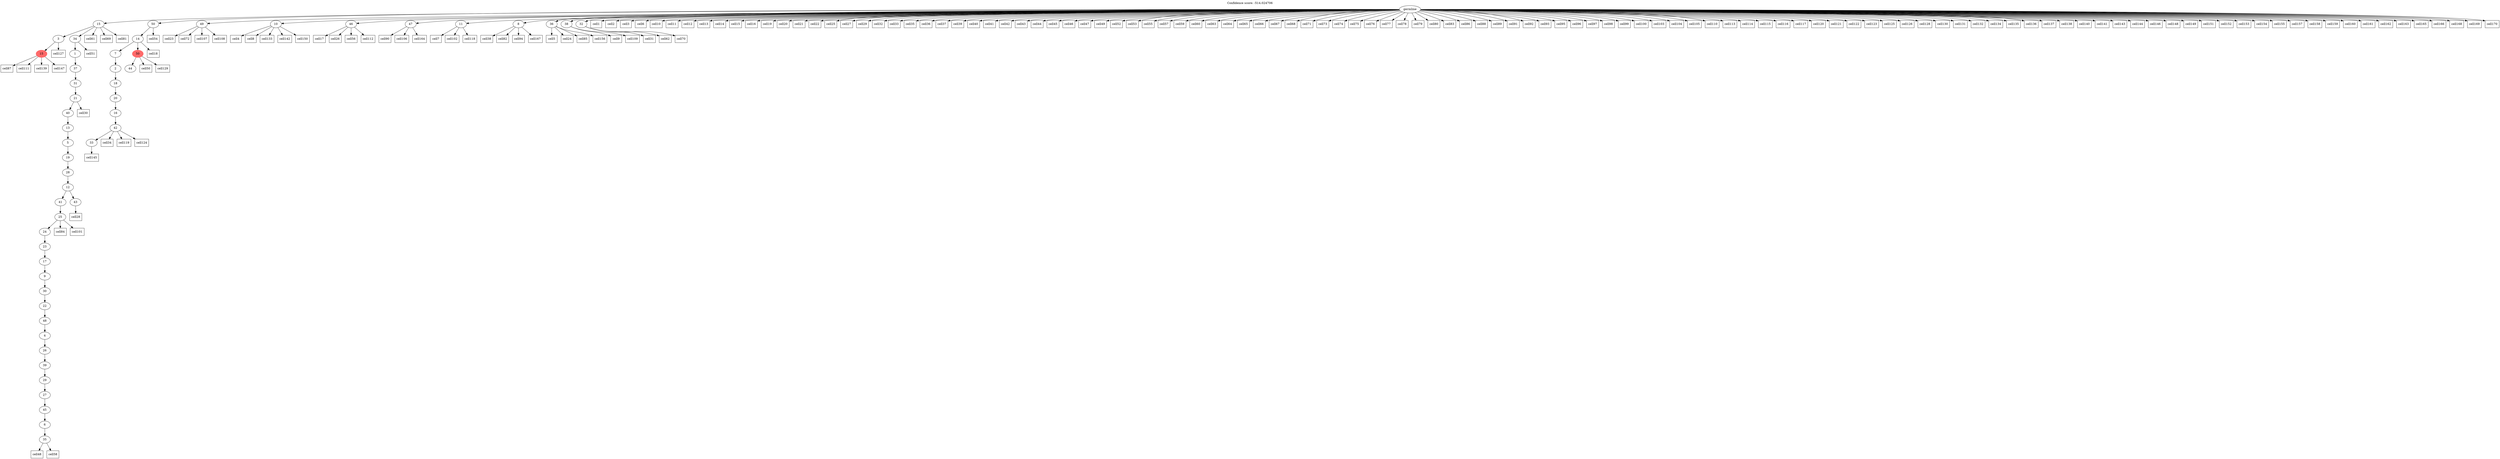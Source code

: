 digraph g {
	"46" -> "47";
	"47" [color=indianred1, style=filled, label="15"];
	"43" -> "44";
	"44" [label="35"];
	"42" -> "43";
	"43" [label="6"];
	"41" -> "42";
	"42" [label="45"];
	"40" -> "41";
	"41" [label="27"];
	"39" -> "40";
	"40" [label="29"];
	"38" -> "39";
	"39" [label="39"];
	"37" -> "38";
	"38" [label="26"];
	"36" -> "37";
	"37" [label="4"];
	"35" -> "36";
	"36" [label="48"];
	"34" -> "35";
	"35" [label="22"];
	"33" -> "34";
	"34" [label="30"];
	"32" -> "33";
	"33" [label="9"];
	"31" -> "32";
	"32" [label="17"];
	"30" -> "31";
	"31" [label="23"];
	"29" -> "30";
	"30" [label="24"];
	"28" -> "29";
	"29" [label="25"];
	"27" -> "28";
	"28" [label="41"];
	"27" -> "45";
	"45" [label="43"];
	"26" -> "27";
	"27" [label="12"];
	"25" -> "26";
	"26" [label="28"];
	"24" -> "25";
	"25" [label="19"];
	"23" -> "24";
	"24" [label="5"];
	"22" -> "23";
	"23" [label="13"];
	"21" -> "22";
	"22" [label="40"];
	"20" -> "21";
	"21" [label="21"];
	"19" -> "20";
	"20" [label="31"];
	"18" -> "19";
	"19" [label="37"];
	"17" -> "18";
	"18" [label="1"];
	"16" -> "17";
	"17" [label="34"];
	"16" -> "46";
	"46" [label="3"];
	"11" -> "12";
	"12" [label="33"];
	"10" -> "11";
	"11" [label="42"];
	"9" -> "10";
	"10" [label="16"];
	"8" -> "9";
	"9" [label="20"];
	"7" -> "8";
	"8" [label="18"];
	"6" -> "7";
	"7" [label="2"];
	"4" -> "5";
	"5" [label="44"];
	"3" -> "4";
	"4" [color=indianred1, style=filled, label="50"];
	"3" -> "6";
	"6" [label="7"];
	"2" -> "3";
	"3" [label="14"];
	"0" -> "1";
	"1" [label="49"];
	"0" -> "2";
	"2" [label="50"];
	"0" -> "13";
	"13" [label="10"];
	"0" -> "14";
	"14" [label="46"];
	"0" -> "15";
	"15" [label="47"];
	"0" -> "16";
	"16" [label="15"];
	"0" -> "48";
	"48" [label="11"];
	"0" -> "49";
	"49" [label="8"];
	"0" -> "50";
	"50" [label="36"];
	"0" -> "51";
	"51" [label="38"];
	"0" -> "52";
	"52" [label="32"];
	"0" [label="germline"];
	"0" -> "cell1";
	"cell1" [shape=box];
	"0" -> "cell2";
	"cell2" [shape=box];
	"0" -> "cell3";
	"cell3" [shape=box];
	"13" -> "cell4";
	"cell4" [shape=box];
	"50" -> "cell5";
	"cell5" [shape=box];
	"0" -> "cell6";
	"cell6" [shape=box];
	"48" -> "cell7";
	"cell7" [shape=box];
	"13" -> "cell8";
	"cell8" [shape=box];
	"51" -> "cell9";
	"cell9" [shape=box];
	"0" -> "cell10";
	"cell10" [shape=box];
	"0" -> "cell11";
	"cell11" [shape=box];
	"0" -> "cell12";
	"cell12" [shape=box];
	"0" -> "cell13";
	"cell13" [shape=box];
	"0" -> "cell14";
	"cell14" [shape=box];
	"0" -> "cell15";
	"cell15" [shape=box];
	"0" -> "cell16";
	"cell16" [shape=box];
	"14" -> "cell17";
	"cell17" [shape=box];
	"3" -> "cell18";
	"cell18" [shape=box];
	"0" -> "cell19";
	"cell19" [shape=box];
	"0" -> "cell20";
	"cell20" [shape=box];
	"0" -> "cell21";
	"cell21" [shape=box];
	"0" -> "cell22";
	"cell22" [shape=box];
	"1" -> "cell23";
	"cell23" [shape=box];
	"50" -> "cell24";
	"cell24" [shape=box];
	"0" -> "cell25";
	"cell25" [shape=box];
	"14" -> "cell26";
	"cell26" [shape=box];
	"0" -> "cell27";
	"cell27" [shape=box];
	"45" -> "cell28";
	"cell28" [shape=box];
	"0" -> "cell29";
	"cell29" [shape=box];
	"21" -> "cell30";
	"cell30" [shape=box];
	"52" -> "cell31";
	"cell31" [shape=box];
	"0" -> "cell32";
	"cell32" [shape=box];
	"0" -> "cell33";
	"cell33" [shape=box];
	"11" -> "cell34";
	"cell34" [shape=box];
	"0" -> "cell35";
	"cell35" [shape=box];
	"0" -> "cell36";
	"cell36" [shape=box];
	"0" -> "cell37";
	"cell37" [shape=box];
	"49" -> "cell38";
	"cell38" [shape=box];
	"0" -> "cell39";
	"cell39" [shape=box];
	"0" -> "cell40";
	"cell40" [shape=box];
	"0" -> "cell41";
	"cell41" [shape=box];
	"0" -> "cell42";
	"cell42" [shape=box];
	"0" -> "cell43";
	"cell43" [shape=box];
	"0" -> "cell44";
	"cell44" [shape=box];
	"0" -> "cell45";
	"cell45" [shape=box];
	"0" -> "cell46";
	"cell46" [shape=box];
	"0" -> "cell47";
	"cell47" [shape=box];
	"44" -> "cell48";
	"cell48" [shape=box];
	"0" -> "cell49";
	"cell49" [shape=box];
	"4" -> "cell50";
	"cell50" [shape=box];
	"17" -> "cell51";
	"cell51" [shape=box];
	"0" -> "cell52";
	"cell52" [shape=box];
	"0" -> "cell53";
	"cell53" [shape=box];
	"2" -> "cell54";
	"cell54" [shape=box];
	"0" -> "cell55";
	"cell55" [shape=box];
	"14" -> "cell56";
	"cell56" [shape=box];
	"0" -> "cell57";
	"cell57" [shape=box];
	"44" -> "cell58";
	"cell58" [shape=box];
	"0" -> "cell59";
	"cell59" [shape=box];
	"0" -> "cell60";
	"cell60" [shape=box];
	"16" -> "cell61";
	"cell61" [shape=box];
	"52" -> "cell62";
	"cell62" [shape=box];
	"0" -> "cell63";
	"cell63" [shape=box];
	"0" -> "cell64";
	"cell64" [shape=box];
	"0" -> "cell65";
	"cell65" [shape=box];
	"0" -> "cell66";
	"cell66" [shape=box];
	"0" -> "cell67";
	"cell67" [shape=box];
	"0" -> "cell68";
	"cell68" [shape=box];
	"16" -> "cell69";
	"cell69" [shape=box];
	"52" -> "cell70";
	"cell70" [shape=box];
	"0" -> "cell71";
	"cell71" [shape=box];
	"1" -> "cell72";
	"cell72" [shape=box];
	"0" -> "cell73";
	"cell73" [shape=box];
	"0" -> "cell74";
	"cell74" [shape=box];
	"0" -> "cell75";
	"cell75" [shape=box];
	"0" -> "cell76";
	"cell76" [shape=box];
	"0" -> "cell77";
	"cell77" [shape=box];
	"0" -> "cell78";
	"cell78" [shape=box];
	"0" -> "cell79";
	"cell79" [shape=box];
	"0" -> "cell80";
	"cell80" [shape=box];
	"16" -> "cell81";
	"cell81" [shape=box];
	"49" -> "cell82";
	"cell82" [shape=box];
	"0" -> "cell83";
	"cell83" [shape=box];
	"29" -> "cell84";
	"cell84" [shape=box];
	"50" -> "cell85";
	"cell85" [shape=box];
	"0" -> "cell86";
	"cell86" [shape=box];
	"47" -> "cell87";
	"cell87" [shape=box];
	"0" -> "cell88";
	"cell88" [shape=box];
	"0" -> "cell89";
	"cell89" [shape=box];
	"15" -> "cell90";
	"cell90" [shape=box];
	"0" -> "cell91";
	"cell91" [shape=box];
	"0" -> "cell92";
	"cell92" [shape=box];
	"0" -> "cell93";
	"cell93" [shape=box];
	"49" -> "cell94";
	"cell94" [shape=box];
	"0" -> "cell95";
	"cell95" [shape=box];
	"0" -> "cell96";
	"cell96" [shape=box];
	"0" -> "cell97";
	"cell97" [shape=box];
	"0" -> "cell98";
	"cell98" [shape=box];
	"0" -> "cell99";
	"cell99" [shape=box];
	"0" -> "cell100";
	"cell100" [shape=box];
	"29" -> "cell101";
	"cell101" [shape=box];
	"48" -> "cell102";
	"cell102" [shape=box];
	"0" -> "cell103";
	"cell103" [shape=box];
	"0" -> "cell104";
	"cell104" [shape=box];
	"0" -> "cell105";
	"cell105" [shape=box];
	"15" -> "cell106";
	"cell106" [shape=box];
	"1" -> "cell107";
	"cell107" [shape=box];
	"1" -> "cell108";
	"cell108" [shape=box];
	"51" -> "cell109";
	"cell109" [shape=box];
	"0" -> "cell110";
	"cell110" [shape=box];
	"47" -> "cell111";
	"cell111" [shape=box];
	"14" -> "cell112";
	"cell112" [shape=box];
	"0" -> "cell113";
	"cell113" [shape=box];
	"0" -> "cell114";
	"cell114" [shape=box];
	"0" -> "cell115";
	"cell115" [shape=box];
	"0" -> "cell116";
	"cell116" [shape=box];
	"0" -> "cell117";
	"cell117" [shape=box];
	"48" -> "cell118";
	"cell118" [shape=box];
	"11" -> "cell119";
	"cell119" [shape=box];
	"0" -> "cell120";
	"cell120" [shape=box];
	"0" -> "cell121";
	"cell121" [shape=box];
	"0" -> "cell122";
	"cell122" [shape=box];
	"0" -> "cell123";
	"cell123" [shape=box];
	"11" -> "cell124";
	"cell124" [shape=box];
	"0" -> "cell125";
	"cell125" [shape=box];
	"0" -> "cell126";
	"cell126" [shape=box];
	"46" -> "cell127";
	"cell127" [shape=box];
	"0" -> "cell128";
	"cell128" [shape=box];
	"4" -> "cell129";
	"cell129" [shape=box];
	"0" -> "cell130";
	"cell130" [shape=box];
	"0" -> "cell131";
	"cell131" [shape=box];
	"0" -> "cell132";
	"cell132" [shape=box];
	"13" -> "cell133";
	"cell133" [shape=box];
	"0" -> "cell134";
	"cell134" [shape=box];
	"0" -> "cell135";
	"cell135" [shape=box];
	"0" -> "cell136";
	"cell136" [shape=box];
	"0" -> "cell137";
	"cell137" [shape=box];
	"0" -> "cell138";
	"cell138" [shape=box];
	"47" -> "cell139";
	"cell139" [shape=box];
	"0" -> "cell140";
	"cell140" [shape=box];
	"0" -> "cell141";
	"cell141" [shape=box];
	"13" -> "cell142";
	"cell142" [shape=box];
	"0" -> "cell143";
	"cell143" [shape=box];
	"0" -> "cell144";
	"cell144" [shape=box];
	"12" -> "cell145";
	"cell145" [shape=box];
	"0" -> "cell146";
	"cell146" [shape=box];
	"47" -> "cell147";
	"cell147" [shape=box];
	"0" -> "cell148";
	"cell148" [shape=box];
	"0" -> "cell149";
	"cell149" [shape=box];
	"13" -> "cell150";
	"cell150" [shape=box];
	"0" -> "cell151";
	"cell151" [shape=box];
	"0" -> "cell152";
	"cell152" [shape=box];
	"0" -> "cell153";
	"cell153" [shape=box];
	"0" -> "cell154";
	"cell154" [shape=box];
	"0" -> "cell155";
	"cell155" [shape=box];
	"50" -> "cell156";
	"cell156" [shape=box];
	"0" -> "cell157";
	"cell157" [shape=box];
	"0" -> "cell158";
	"cell158" [shape=box];
	"0" -> "cell159";
	"cell159" [shape=box];
	"0" -> "cell160";
	"cell160" [shape=box];
	"0" -> "cell161";
	"cell161" [shape=box];
	"0" -> "cell162";
	"cell162" [shape=box];
	"0" -> "cell163";
	"cell163" [shape=box];
	"15" -> "cell164";
	"cell164" [shape=box];
	"0" -> "cell165";
	"cell165" [shape=box];
	"0" -> "cell166";
	"cell166" [shape=box];
	"49" -> "cell167";
	"cell167" [shape=box];
	"0" -> "cell168";
	"cell168" [shape=box];
	"0" -> "cell169";
	"cell169" [shape=box];
	"0" -> "cell170";
	"cell170" [shape=box];
	labelloc="t";
	label="Confidence score: -514.024706";
}

